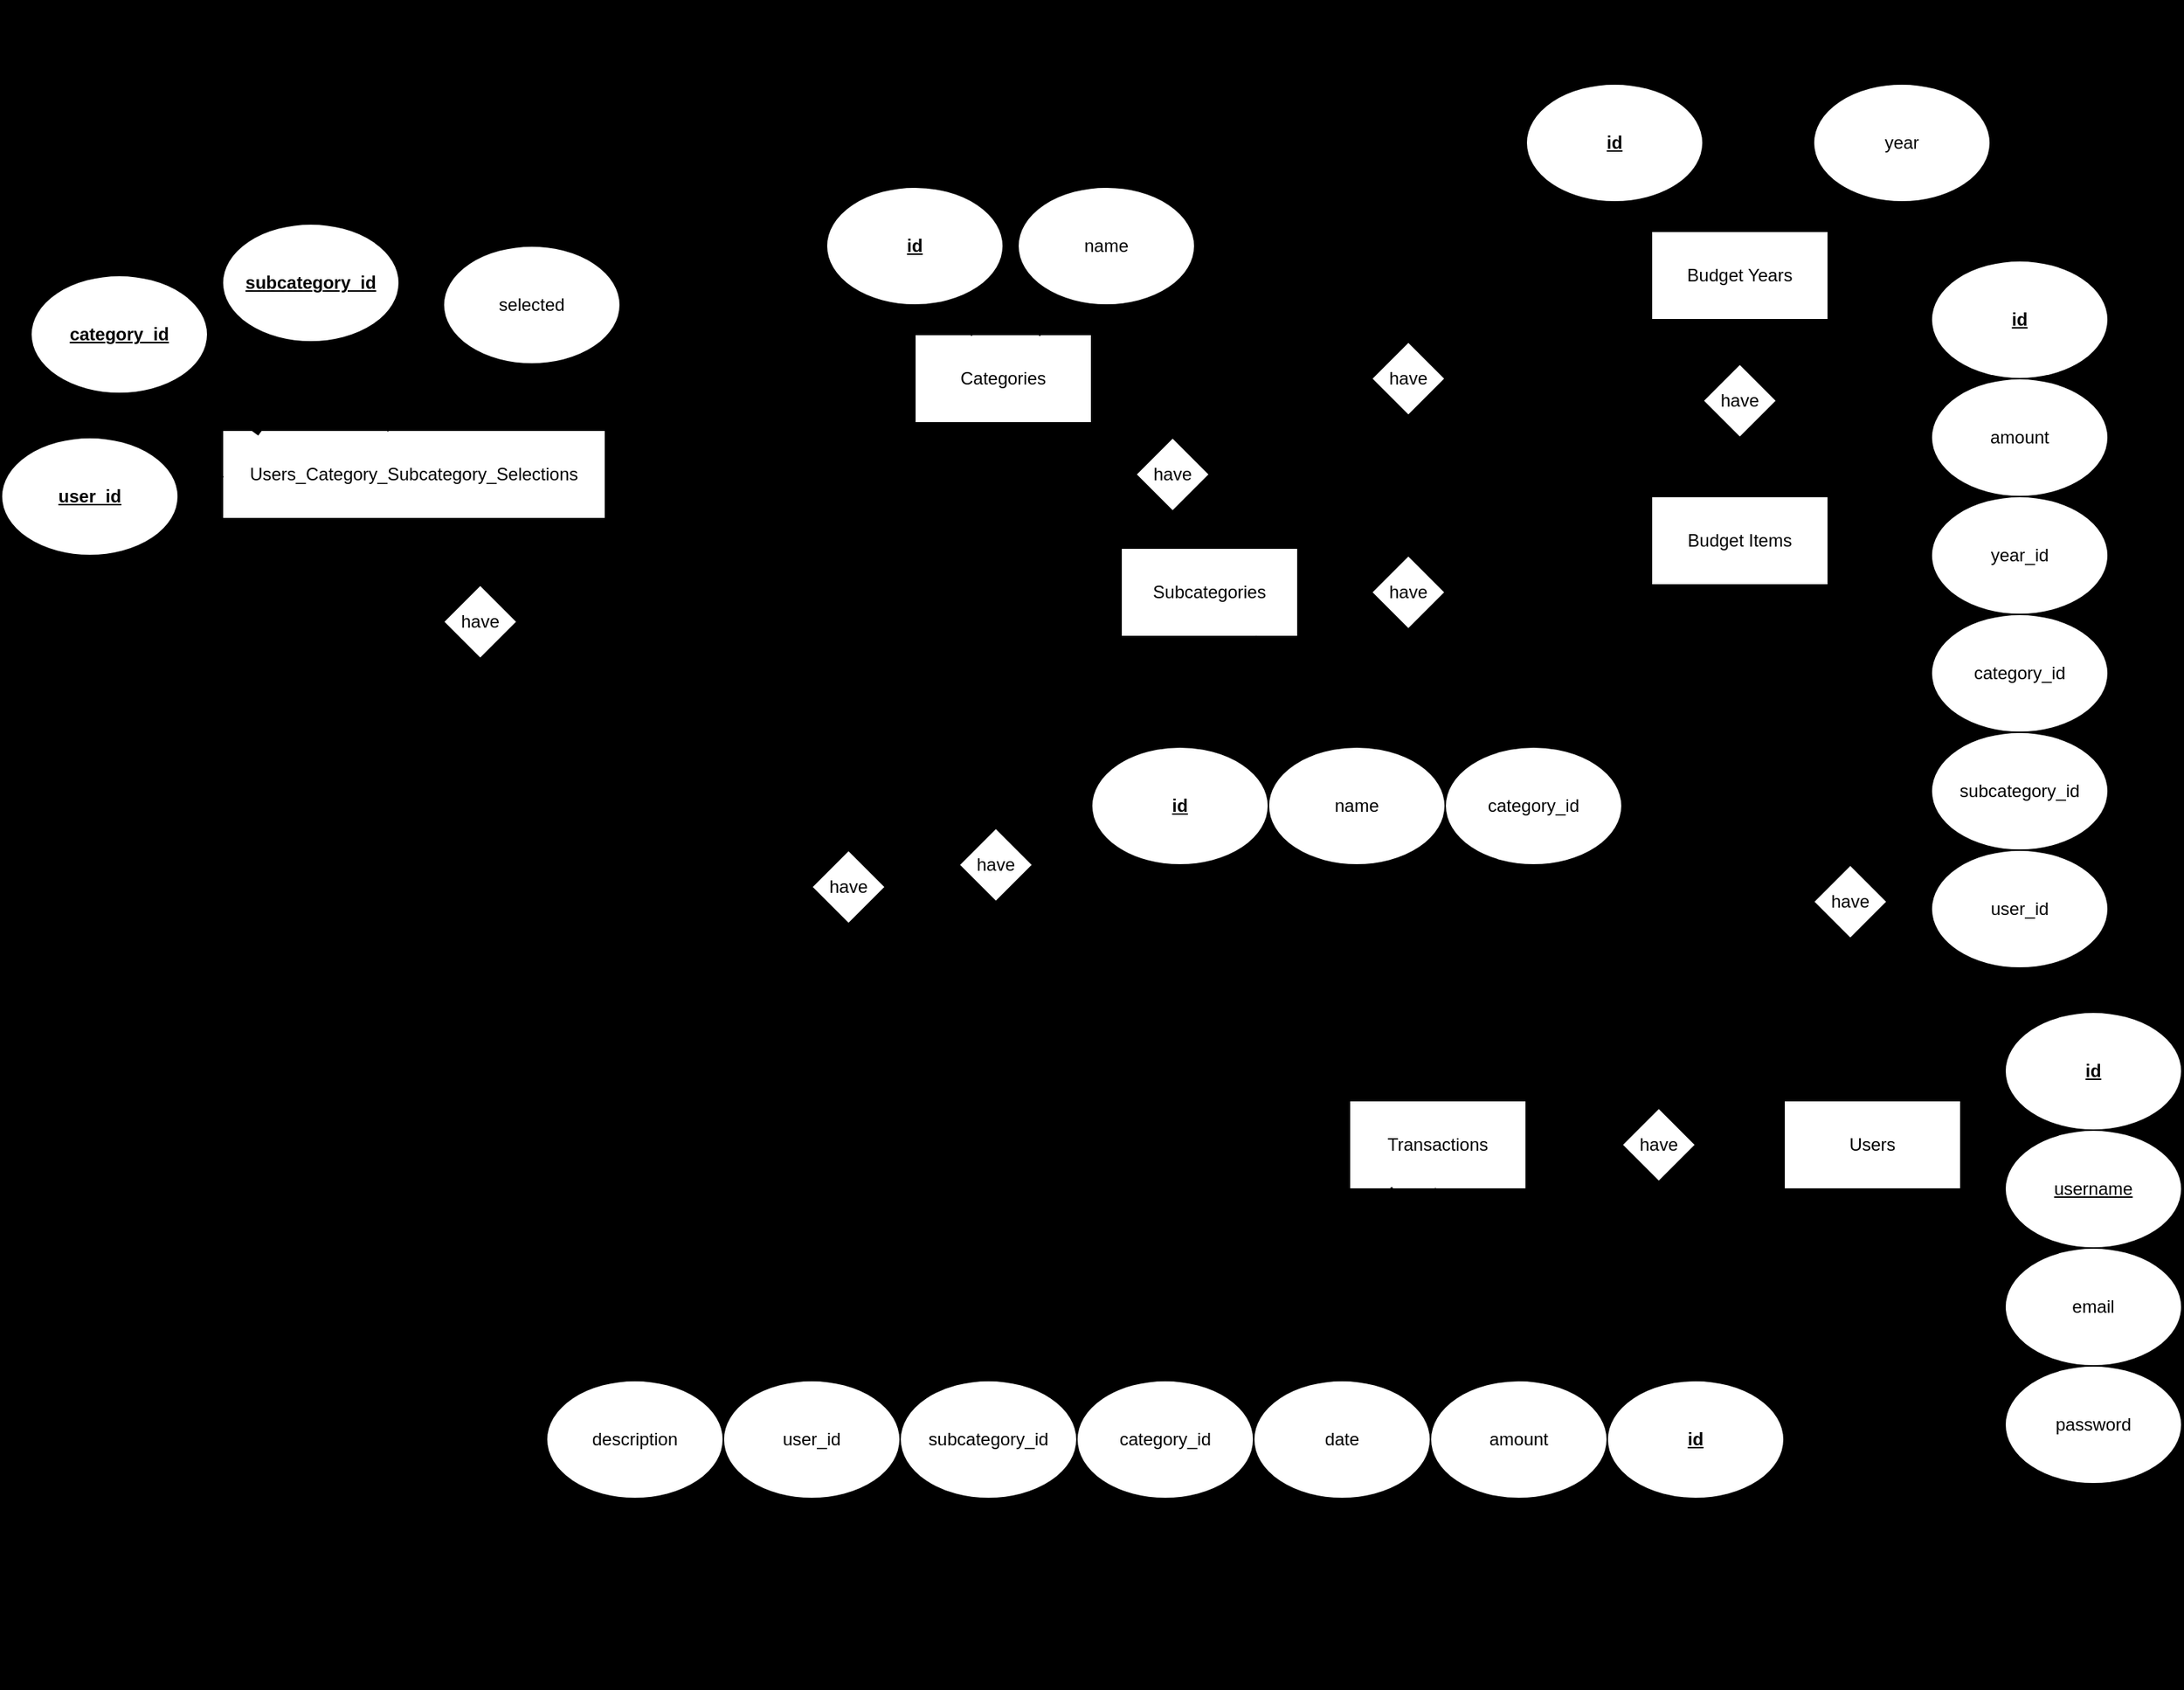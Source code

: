 <mxfile>
    <diagram id="2QNipgmZPurcob4TR7KB" name="Page-1">
        <mxGraphModel dx="1684" dy="1634" grid="1" gridSize="10" guides="1" tooltips="1" connect="1" arrows="1" fold="1" page="1" pageScale="1" pageWidth="850" pageHeight="1100" background="#000000" math="0" shadow="0">
            <root>
                <mxCell id="0"/>
                <mxCell id="1" parent="0"/>
                <mxCell id="20" style="edgeStyle=none;html=1;exitX=0.5;exitY=0;exitDx=0;exitDy=0;entryX=0.5;entryY=1;entryDx=0;entryDy=0;endArrow=none;endFill=0;" parent="1" source="2" target="8" edge="1">
                    <mxGeometry relative="1" as="geometry"/>
                </mxCell>
                <mxCell id="72" style="edgeStyle=none;curved=1;html=1;exitX=1;exitY=0;exitDx=0;exitDy=0;entryX=0;entryY=0.5;entryDx=0;entryDy=0;strokeWidth=4;endArrow=none;endFill=0;" parent="1" source="2" target="68" edge="1">
                    <mxGeometry relative="1" as="geometry"/>
                </mxCell>
                <mxCell id="73" style="edgeStyle=none;curved=1;html=1;exitX=1;exitY=0.5;exitDx=0;exitDy=0;entryX=0;entryY=0;entryDx=0;entryDy=0;strokeWidth=4;endArrow=none;endFill=0;" parent="1" source="2" target="69" edge="1">
                    <mxGeometry relative="1" as="geometry"/>
                </mxCell>
                <mxCell id="74" style="edgeStyle=none;curved=1;html=1;exitX=1;exitY=1;exitDx=0;exitDy=0;entryX=0;entryY=0;entryDx=0;entryDy=0;strokeWidth=4;endArrow=none;endFill=0;" parent="1" source="2" target="70" edge="1">
                    <mxGeometry relative="1" as="geometry"/>
                </mxCell>
                <mxCell id="75" style="edgeStyle=none;curved=1;html=1;exitX=0.75;exitY=1;exitDx=0;exitDy=0;entryX=0;entryY=0.5;entryDx=0;entryDy=0;strokeWidth=4;endArrow=none;endFill=0;" parent="1" source="2" target="71" edge="1">
                    <mxGeometry relative="1" as="geometry"/>
                </mxCell>
                <mxCell id="80" value="" style="edgeStyle=none;curved=1;html=1;strokeWidth=1;endArrow=none;endFill=0;" parent="1" source="2" target="78" edge="1">
                    <mxGeometry relative="1" as="geometry"/>
                </mxCell>
                <mxCell id="2" value="Users" style="rounded=0;whiteSpace=wrap;html=1;" parent="1" vertex="1">
                    <mxGeometry x="530" y="710" width="120" height="60" as="geometry"/>
                </mxCell>
                <mxCell id="81" value="" style="edgeStyle=none;curved=1;html=1;strokeWidth=4;endArrow=classic;endFill=1;" parent="1" source="3" target="78" edge="1">
                    <mxGeometry relative="1" as="geometry"/>
                </mxCell>
                <mxCell id="106" style="edgeStyle=none;rounded=1;html=1;exitX=0;exitY=0;exitDx=0;exitDy=0;entryX=1;entryY=1;entryDx=0;entryDy=0;strokeWidth=4;endArrow=classic;endFill=1;" parent="1" source="3" target="105" edge="1">
                    <mxGeometry relative="1" as="geometry"/>
                </mxCell>
                <mxCell id="107" style="edgeStyle=none;rounded=1;html=1;exitX=0.25;exitY=0;exitDx=0;exitDy=0;entryX=1;entryY=1;entryDx=0;entryDy=0;strokeWidth=4;endArrow=classic;endFill=1;" parent="1" source="3" target="104" edge="1">
                    <mxGeometry relative="1" as="geometry"/>
                </mxCell>
                <mxCell id="3" value="Transactions" style="rounded=0;whiteSpace=wrap;html=1;" parent="1" vertex="1">
                    <mxGeometry x="235" y="710" width="120" height="60" as="geometry"/>
                </mxCell>
                <mxCell id="103" style="edgeStyle=none;rounded=1;html=1;exitX=1;exitY=1;exitDx=0;exitDy=0;entryX=0;entryY=0;entryDx=0;entryDy=0;strokeWidth=1;endArrow=none;endFill=0;" parent="1" source="4" target="100" edge="1">
                    <mxGeometry relative="1" as="geometry"/>
                </mxCell>
                <mxCell id="109" style="edgeStyle=none;rounded=1;html=1;exitX=0;exitY=1;exitDx=0;exitDy=0;entryX=0.5;entryY=0;entryDx=0;entryDy=0;strokeWidth=1;endArrow=none;endFill=0;" parent="1" source="4" target="105" edge="1">
                    <mxGeometry relative="1" as="geometry"/>
                </mxCell>
                <mxCell id="4" value="Categories" style="rounded=0;whiteSpace=wrap;html=1;" parent="1" vertex="1">
                    <mxGeometry x="-60" y="190" width="120" height="60" as="geometry"/>
                </mxCell>
                <mxCell id="40" style="edgeStyle=none;rounded=1;html=1;exitX=1;exitY=0;exitDx=0;exitDy=0;entryX=0.5;entryY=1;entryDx=0;entryDy=0;endArrow=none;endFill=0;strokeWidth=4;" parent="1" source="5" target="39" edge="1">
                    <mxGeometry relative="1" as="geometry"/>
                </mxCell>
                <mxCell id="41" style="edgeStyle=none;rounded=1;html=1;exitX=0;exitY=0;exitDx=0;exitDy=0;entryX=0.5;entryY=1;entryDx=0;entryDy=0;endArrow=none;endFill=0;strokeWidth=4;" parent="1" source="5" target="38" edge="1">
                    <mxGeometry relative="1" as="geometry"/>
                </mxCell>
                <mxCell id="5" value="Budget Years" style="rounded=0;whiteSpace=wrap;html=1;" parent="1" vertex="1">
                    <mxGeometry x="440" y="120" width="120" height="60" as="geometry"/>
                </mxCell>
                <mxCell id="23" value="" style="edgeStyle=none;html=1;strokeWidth=4;" parent="1" source="6" target="21" edge="1">
                    <mxGeometry relative="1" as="geometry"/>
                </mxCell>
                <mxCell id="48" style="edgeStyle=none;rounded=1;html=1;exitX=1;exitY=0;exitDx=0;exitDy=0;entryX=0;entryY=0.5;entryDx=0;entryDy=0;endArrow=none;endFill=0;strokeWidth=4;" parent="1" source="6" target="42" edge="1">
                    <mxGeometry relative="1" as="geometry"/>
                </mxCell>
                <mxCell id="49" style="edgeStyle=none;rounded=1;html=1;exitX=1;exitY=0.25;exitDx=0;exitDy=0;entryX=0;entryY=0.5;entryDx=0;entryDy=0;endArrow=none;endFill=0;strokeWidth=4;" parent="1" source="6" target="43" edge="1">
                    <mxGeometry relative="1" as="geometry"/>
                </mxCell>
                <mxCell id="50" value="" style="edgeStyle=none;rounded=1;html=1;endArrow=none;endFill=0;strokeWidth=4;" parent="1" source="6" target="44" edge="1">
                    <mxGeometry relative="1" as="geometry"/>
                </mxCell>
                <mxCell id="51" style="edgeStyle=none;rounded=1;html=1;exitX=1;exitY=0.75;exitDx=0;exitDy=0;entryX=0;entryY=0;entryDx=0;entryDy=0;endArrow=none;endFill=0;strokeWidth=4;" parent="1" source="6" target="45" edge="1">
                    <mxGeometry relative="1" as="geometry"/>
                </mxCell>
                <mxCell id="52" style="edgeStyle=none;rounded=1;html=1;exitX=1;exitY=1;exitDx=0;exitDy=0;entryX=0;entryY=0;entryDx=0;entryDy=0;endArrow=none;endFill=0;strokeWidth=4;" parent="1" source="6" target="46" edge="1">
                    <mxGeometry relative="1" as="geometry"/>
                </mxCell>
                <mxCell id="53" style="edgeStyle=none;rounded=1;html=1;exitX=1;exitY=1;exitDx=0;exitDy=0;entryX=0;entryY=0.5;entryDx=0;entryDy=0;endArrow=none;endFill=0;strokeWidth=4;" parent="1" source="6" target="47" edge="1">
                    <mxGeometry relative="1" as="geometry"/>
                </mxCell>
                <mxCell id="60" style="edgeStyle=none;html=1;exitX=0;exitY=0;exitDx=0;exitDy=0;entryX=1;entryY=0.5;entryDx=0;entryDy=0;strokeWidth=4;endArrow=classic;endFill=1;rounded=1;" parent="1" source="6" target="59" edge="1">
                    <mxGeometry relative="1" as="geometry">
                        <Array as="points"/>
                    </mxGeometry>
                </mxCell>
                <mxCell id="64" style="edgeStyle=none;html=1;exitX=0;exitY=0.5;exitDx=0;exitDy=0;entryX=1;entryY=0.5;entryDx=0;entryDy=0;strokeWidth=4;endArrow=classic;endFill=1;rounded=1;" parent="1" source="6" target="62" edge="1">
                    <mxGeometry relative="1" as="geometry">
                        <Array as="points"/>
                    </mxGeometry>
                </mxCell>
                <mxCell id="66" style="edgeStyle=none;curved=1;html=1;exitX=0.75;exitY=1;exitDx=0;exitDy=0;entryX=0.5;entryY=0;entryDx=0;entryDy=0;strokeWidth=4;endArrow=classic;endFill=1;" parent="1" source="6" target="8" edge="1">
                    <mxGeometry relative="1" as="geometry"/>
                </mxCell>
                <mxCell id="6" value="Budget Items" style="rounded=0;whiteSpace=wrap;html=1;" parent="1" vertex="1">
                    <mxGeometry x="440" y="300" width="120" height="60" as="geometry"/>
                </mxCell>
                <mxCell id="102" style="edgeStyle=none;rounded=1;html=1;exitX=0.5;exitY=0;exitDx=0;exitDy=0;entryX=1;entryY=1;entryDx=0;entryDy=0;strokeWidth=4;endArrow=classic;endFill=1;" parent="1" source="7" target="100" edge="1">
                    <mxGeometry relative="1" as="geometry"/>
                </mxCell>
                <mxCell id="108" style="edgeStyle=none;rounded=1;html=1;exitX=0;exitY=1;exitDx=0;exitDy=0;entryX=0.5;entryY=0;entryDx=0;entryDy=0;strokeWidth=1;endArrow=none;endFill=0;" parent="1" source="7" target="104" edge="1">
                    <mxGeometry relative="1" as="geometry"/>
                </mxCell>
                <mxCell id="7" value="Subcategories" style="rounded=0;whiteSpace=wrap;html=1;" parent="1" vertex="1">
                    <mxGeometry x="80" y="335" width="120" height="60" as="geometry"/>
                </mxCell>
                <mxCell id="8" value="have" style="rhombus;whiteSpace=wrap;html=1;" parent="1" vertex="1">
                    <mxGeometry x="550" y="550" width="50" height="50" as="geometry"/>
                </mxCell>
                <mxCell id="30" value="" style="edgeStyle=none;curved=1;html=1;endArrow=none;endFill=0;" parent="1" source="21" target="5" edge="1">
                    <mxGeometry relative="1" as="geometry"/>
                </mxCell>
                <mxCell id="21" value="have" style="rhombus;whiteSpace=wrap;html=1;" parent="1" vertex="1">
                    <mxGeometry x="475" y="210" width="50" height="50" as="geometry"/>
                </mxCell>
                <mxCell id="38" value="&lt;b&gt;&lt;u&gt;id&lt;/u&gt;&lt;/b&gt;" style="ellipse;whiteSpace=wrap;html=1;" parent="1" vertex="1">
                    <mxGeometry x="355" y="20" width="120" height="80" as="geometry"/>
                </mxCell>
                <mxCell id="39" value="year" style="ellipse;whiteSpace=wrap;html=1;" parent="1" vertex="1">
                    <mxGeometry x="550" y="20" width="120" height="80" as="geometry"/>
                </mxCell>
                <mxCell id="42" value="&lt;b&gt;&lt;u&gt;id&lt;/u&gt;&lt;/b&gt;" style="ellipse;whiteSpace=wrap;html=1;" parent="1" vertex="1">
                    <mxGeometry x="630" y="140" width="120" height="80" as="geometry"/>
                </mxCell>
                <mxCell id="43" value="amount" style="ellipse;whiteSpace=wrap;html=1;" parent="1" vertex="1">
                    <mxGeometry x="630" y="220" width="120" height="80" as="geometry"/>
                </mxCell>
                <mxCell id="44" value="year_id" style="ellipse;whiteSpace=wrap;html=1;" parent="1" vertex="1">
                    <mxGeometry x="630" y="300" width="120" height="80" as="geometry"/>
                </mxCell>
                <mxCell id="45" value="category_id" style="ellipse;whiteSpace=wrap;html=1;" parent="1" vertex="1">
                    <mxGeometry x="630" y="380" width="120" height="80" as="geometry"/>
                </mxCell>
                <mxCell id="46" value="subcategory_id" style="ellipse;whiteSpace=wrap;html=1;" parent="1" vertex="1">
                    <mxGeometry x="630" y="460" width="120" height="80" as="geometry"/>
                </mxCell>
                <mxCell id="47" value="user_id" style="ellipse;whiteSpace=wrap;html=1;" parent="1" vertex="1">
                    <mxGeometry x="630" y="540" width="120" height="80" as="geometry"/>
                </mxCell>
                <mxCell id="61" style="edgeStyle=none;html=1;exitX=0;exitY=0.5;exitDx=0;exitDy=0;entryX=1;entryY=0.5;entryDx=0;entryDy=0;strokeWidth=1;endArrow=none;endFill=0;rounded=1;" parent="1" source="59" target="4" edge="1">
                    <mxGeometry relative="1" as="geometry">
                        <Array as="points"/>
                    </mxGeometry>
                </mxCell>
                <mxCell id="59" value="have" style="rhombus;whiteSpace=wrap;html=1;" parent="1" vertex="1">
                    <mxGeometry x="250" y="195" width="50" height="50" as="geometry"/>
                </mxCell>
                <mxCell id="65" style="edgeStyle=none;curved=1;html=1;exitX=0;exitY=0.5;exitDx=0;exitDy=0;entryX=1;entryY=0.5;entryDx=0;entryDy=0;strokeWidth=1;endArrow=none;endFill=0;" parent="1" source="62" target="7" edge="1">
                    <mxGeometry relative="1" as="geometry"/>
                </mxCell>
                <mxCell id="62" value="have" style="rhombus;whiteSpace=wrap;html=1;" parent="1" vertex="1">
                    <mxGeometry x="250" y="340" width="50" height="50" as="geometry"/>
                </mxCell>
                <mxCell id="68" value="&lt;b&gt;&lt;u&gt;id&lt;/u&gt;&lt;/b&gt;" style="ellipse;whiteSpace=wrap;html=1;" parent="1" vertex="1">
                    <mxGeometry x="680" y="650" width="120" height="80" as="geometry"/>
                </mxCell>
                <mxCell id="69" value="&lt;u&gt;username&lt;/u&gt;" style="ellipse;whiteSpace=wrap;html=1;" parent="1" vertex="1">
                    <mxGeometry x="680" y="730" width="120" height="80" as="geometry"/>
                </mxCell>
                <mxCell id="70" value="email" style="ellipse;whiteSpace=wrap;html=1;" parent="1" vertex="1">
                    <mxGeometry x="680" y="810" width="120" height="80" as="geometry"/>
                </mxCell>
                <mxCell id="71" value="password" style="ellipse;whiteSpace=wrap;html=1;" parent="1" vertex="1">
                    <mxGeometry x="680" y="890" width="120" height="80" as="geometry"/>
                </mxCell>
                <mxCell id="78" value="have" style="rhombus;whiteSpace=wrap;html=1;" parent="1" vertex="1">
                    <mxGeometry x="420" y="715" width="50" height="50" as="geometry"/>
                </mxCell>
                <mxCell id="95" style="edgeStyle=none;curved=1;html=1;exitX=0.5;exitY=0;exitDx=0;exitDy=0;entryX=1;entryY=1;entryDx=0;entryDy=0;strokeWidth=4;endArrow=none;endFill=0;" parent="1" source="82" target="3" edge="1">
                    <mxGeometry relative="1" as="geometry"/>
                </mxCell>
                <mxCell id="82" value="&lt;b&gt;&lt;u&gt;id&lt;/u&gt;&lt;/b&gt;" style="ellipse;whiteSpace=wrap;html=1;" parent="1" vertex="1">
                    <mxGeometry x="410" y="900" width="120" height="80" as="geometry"/>
                </mxCell>
                <mxCell id="94" style="edgeStyle=none;curved=1;html=1;exitX=0.5;exitY=0;exitDx=0;exitDy=0;entryX=0.75;entryY=1;entryDx=0;entryDy=0;strokeWidth=4;endArrow=none;endFill=0;" parent="1" source="83" target="3" edge="1">
                    <mxGeometry relative="1" as="geometry"/>
                </mxCell>
                <mxCell id="83" value="amount" style="ellipse;whiteSpace=wrap;html=1;" parent="1" vertex="1">
                    <mxGeometry x="290" y="900" width="120" height="80" as="geometry"/>
                </mxCell>
                <mxCell id="93" style="edgeStyle=none;curved=1;html=1;exitX=0.5;exitY=0;exitDx=0;exitDy=0;entryX=0.5;entryY=1;entryDx=0;entryDy=0;strokeWidth=4;endArrow=none;endFill=0;" parent="1" source="84" target="3" edge="1">
                    <mxGeometry relative="1" as="geometry"/>
                </mxCell>
                <mxCell id="84" value="date" style="ellipse;whiteSpace=wrap;html=1;" parent="1" vertex="1">
                    <mxGeometry x="170" y="900" width="120" height="80" as="geometry"/>
                </mxCell>
                <mxCell id="92" style="edgeStyle=none;curved=1;html=1;exitX=0.5;exitY=0;exitDx=0;exitDy=0;entryX=0.25;entryY=1;entryDx=0;entryDy=0;strokeWidth=4;endArrow=none;endFill=0;" parent="1" source="85" target="3" edge="1">
                    <mxGeometry relative="1" as="geometry"/>
                </mxCell>
                <mxCell id="85" value="category_id" style="ellipse;whiteSpace=wrap;html=1;" parent="1" vertex="1">
                    <mxGeometry x="50" y="900" width="120" height="80" as="geometry"/>
                </mxCell>
                <mxCell id="91" style="edgeStyle=none;curved=1;html=1;exitX=0.5;exitY=0;exitDx=0;exitDy=0;entryX=0;entryY=1;entryDx=0;entryDy=0;strokeWidth=4;endArrow=none;endFill=0;" parent="1" source="86" target="3" edge="1">
                    <mxGeometry relative="1" as="geometry"/>
                </mxCell>
                <mxCell id="86" value="subcategory_id" style="ellipse;whiteSpace=wrap;html=1;" parent="1" vertex="1">
                    <mxGeometry x="-70" y="900" width="120" height="80" as="geometry"/>
                </mxCell>
                <mxCell id="90" style="edgeStyle=none;curved=1;html=1;exitX=0.5;exitY=0;exitDx=0;exitDy=0;entryX=0;entryY=0.75;entryDx=0;entryDy=0;strokeWidth=4;endArrow=none;endFill=0;" parent="1" source="87" target="3" edge="1">
                    <mxGeometry relative="1" as="geometry">
                        <Array as="points">
                            <mxPoint x="-160" y="780"/>
                        </Array>
                    </mxGeometry>
                </mxCell>
                <mxCell id="87" value="user_id" style="ellipse;whiteSpace=wrap;html=1;" parent="1" vertex="1">
                    <mxGeometry x="-190" y="900" width="120" height="80" as="geometry"/>
                </mxCell>
                <mxCell id="89" style="edgeStyle=none;curved=1;html=1;exitX=0.5;exitY=0;exitDx=0;exitDy=0;entryX=0;entryY=0.5;entryDx=0;entryDy=0;strokeWidth=1;endArrow=none;endFill=0;" parent="1" source="88" target="3" edge="1">
                    <mxGeometry relative="1" as="geometry">
                        <Array as="points">
                            <mxPoint x="-220" y="720"/>
                        </Array>
                    </mxGeometry>
                </mxCell>
                <mxCell id="88" value="description" style="ellipse;whiteSpace=wrap;html=1;" parent="1" vertex="1">
                    <mxGeometry x="-310" y="900" width="120" height="80" as="geometry"/>
                </mxCell>
                <mxCell id="99" value="" style="edgeStyle=none;rounded=1;html=1;strokeWidth=4;endArrow=none;endFill=0;" parent="1" source="96" target="4" edge="1">
                    <mxGeometry relative="1" as="geometry"/>
                </mxCell>
                <mxCell id="96" value="&lt;b&gt;&lt;u&gt;id&lt;/u&gt;&lt;/b&gt;" style="ellipse;whiteSpace=wrap;html=1;" parent="1" vertex="1">
                    <mxGeometry x="-120" y="90" width="120" height="80" as="geometry"/>
                </mxCell>
                <mxCell id="98" value="" style="edgeStyle=none;rounded=1;html=1;strokeWidth=4;endArrow=none;endFill=0;" parent="1" source="97" target="4" edge="1">
                    <mxGeometry relative="1" as="geometry"/>
                </mxCell>
                <mxCell id="97" value="name" style="ellipse;whiteSpace=wrap;html=1;" parent="1" vertex="1">
                    <mxGeometry x="10" y="90" width="120" height="80" as="geometry"/>
                </mxCell>
                <mxCell id="100" value="have" style="rhombus;whiteSpace=wrap;html=1;" parent="1" vertex="1">
                    <mxGeometry x="90" y="260" width="50" height="50" as="geometry"/>
                </mxCell>
                <mxCell id="104" value="have" style="rhombus;whiteSpace=wrap;html=1;" parent="1" vertex="1">
                    <mxGeometry x="-30" y="525" width="50" height="50" as="geometry"/>
                </mxCell>
                <mxCell id="105" value="have" style="rhombus;whiteSpace=wrap;html=1;" parent="1" vertex="1">
                    <mxGeometry x="-130" y="540" width="50" height="50" as="geometry"/>
                </mxCell>
                <mxCell id="113" value="" style="edgeStyle=none;rounded=1;html=1;strokeWidth=4;endArrow=none;endFill=0;" parent="1" source="112" target="7" edge="1">
                    <mxGeometry relative="1" as="geometry"/>
                </mxCell>
                <mxCell id="112" value="&lt;b&gt;&lt;u&gt;id&lt;/u&gt;&lt;/b&gt;" style="ellipse;whiteSpace=wrap;html=1;" parent="1" vertex="1">
                    <mxGeometry x="60" y="470" width="120" height="80" as="geometry"/>
                </mxCell>
                <mxCell id="115" style="edgeStyle=none;rounded=1;html=1;exitX=0;exitY=0;exitDx=0;exitDy=0;entryX=0.75;entryY=1;entryDx=0;entryDy=0;strokeWidth=4;endArrow=none;endFill=0;" parent="1" source="114" target="7" edge="1">
                    <mxGeometry relative="1" as="geometry"/>
                </mxCell>
                <mxCell id="114" value="name" style="ellipse;whiteSpace=wrap;html=1;" parent="1" vertex="1">
                    <mxGeometry x="180" y="470" width="120" height="80" as="geometry"/>
                </mxCell>
                <mxCell id="117" style="edgeStyle=none;rounded=1;html=1;exitX=0;exitY=0;exitDx=0;exitDy=0;entryX=1;entryY=1;entryDx=0;entryDy=0;strokeWidth=4;endArrow=none;endFill=0;" parent="1" source="116" target="7" edge="1">
                    <mxGeometry relative="1" as="geometry"/>
                </mxCell>
                <mxCell id="116" value="category_id" style="ellipse;whiteSpace=wrap;html=1;" parent="1" vertex="1">
                    <mxGeometry x="300" y="470" width="120" height="80" as="geometry"/>
                </mxCell>
                <mxCell id="128" value="" style="edgeStyle=none;html=1;strokeWidth=4;endArrow=classic;endFill=1;" edge="1" parent="1" source="118" target="127">
                    <mxGeometry relative="1" as="geometry"/>
                </mxCell>
                <mxCell id="118" value="Users_Category_Subcategory_Selections" style="rounded=0;whiteSpace=wrap;html=1;" vertex="1" parent="1">
                    <mxGeometry x="-530" y="255" width="260" height="60" as="geometry"/>
                </mxCell>
                <mxCell id="126" style="edgeStyle=none;html=1;exitX=1;exitY=1;exitDx=0;exitDy=0;entryX=0.098;entryY=0.033;entryDx=0;entryDy=0;entryPerimeter=0;strokeWidth=4;endArrow=none;endFill=0;" edge="1" parent="1" source="119" target="118">
                    <mxGeometry relative="1" as="geometry"/>
                </mxCell>
                <mxCell id="119" value="&lt;b&gt;&lt;u&gt;category_id&lt;/u&gt;&lt;/b&gt;" style="ellipse;whiteSpace=wrap;html=1;" vertex="1" parent="1">
                    <mxGeometry x="-660" y="150" width="120" height="80" as="geometry"/>
                </mxCell>
                <mxCell id="125" style="edgeStyle=none;html=1;exitX=1;exitY=0.5;exitDx=0;exitDy=0;entryX=0;entryY=0.5;entryDx=0;entryDy=0;strokeWidth=4;endArrow=none;endFill=0;" edge="1" parent="1" source="120" target="118">
                    <mxGeometry relative="1" as="geometry"/>
                </mxCell>
                <mxCell id="120" value="&lt;b&gt;&lt;u&gt;user_id&lt;/u&gt;&lt;/b&gt;" style="ellipse;whiteSpace=wrap;html=1;" vertex="1" parent="1">
                    <mxGeometry x="-680" y="260" width="120" height="80" as="geometry"/>
                </mxCell>
                <mxCell id="124" value="" style="edgeStyle=none;html=1;endArrow=none;endFill=0;strokeWidth=4;" edge="1" parent="1" source="121" target="118">
                    <mxGeometry relative="1" as="geometry"/>
                </mxCell>
                <mxCell id="121" value="&lt;b&gt;&lt;u&gt;subcategory_id&lt;/u&gt;&lt;/b&gt;" style="ellipse;whiteSpace=wrap;html=1;" vertex="1" parent="1">
                    <mxGeometry x="-530" y="115" width="120" height="80" as="geometry"/>
                </mxCell>
                <mxCell id="123" value="" style="edgeStyle=none;html=1;endArrow=none;endFill=0;" edge="1" parent="1" source="122" target="118">
                    <mxGeometry relative="1" as="geometry"/>
                </mxCell>
                <mxCell id="122" value="selected" style="ellipse;whiteSpace=wrap;html=1;" vertex="1" parent="1">
                    <mxGeometry x="-380" y="130" width="120" height="80" as="geometry"/>
                </mxCell>
                <mxCell id="129" style="edgeStyle=none;html=1;exitX=1;exitY=0.5;exitDx=0;exitDy=0;entryX=1;entryY=0;entryDx=0;entryDy=0;strokeWidth=1;endArrow=none;endFill=0;curved=1;" edge="1" parent="1" source="127" target="7">
                    <mxGeometry relative="1" as="geometry">
                        <Array as="points">
                            <mxPoint x="-190" y="270"/>
                            <mxPoint x="-180" y="-20"/>
                            <mxPoint x="230" y="-50"/>
                        </Array>
                    </mxGeometry>
                </mxCell>
                <mxCell id="130" style="edgeStyle=none;html=1;exitX=1;exitY=0.5;exitDx=0;exitDy=0;entryX=0;entryY=0.5;entryDx=0;entryDy=0;strokeWidth=1;endArrow=none;endFill=0;" edge="1" parent="1" source="127" target="4">
                    <mxGeometry relative="1" as="geometry"/>
                </mxCell>
                <mxCell id="131" style="edgeStyle=none;html=1;exitX=0.5;exitY=1;exitDx=0;exitDy=0;entryX=0.25;entryY=1;entryDx=0;entryDy=0;strokeWidth=1;endArrow=none;endFill=0;curved=1;" edge="1" parent="1" source="127" target="2">
                    <mxGeometry relative="1" as="geometry">
                        <Array as="points">
                            <mxPoint x="-700" y="1040"/>
                            <mxPoint x="680" y="1160"/>
                        </Array>
                    </mxGeometry>
                </mxCell>
                <mxCell id="127" value="have" style="rhombus;whiteSpace=wrap;html=1;" vertex="1" parent="1">
                    <mxGeometry x="-380" y="360" width="50" height="50" as="geometry"/>
                </mxCell>
            </root>
        </mxGraphModel>
    </diagram>
</mxfile>